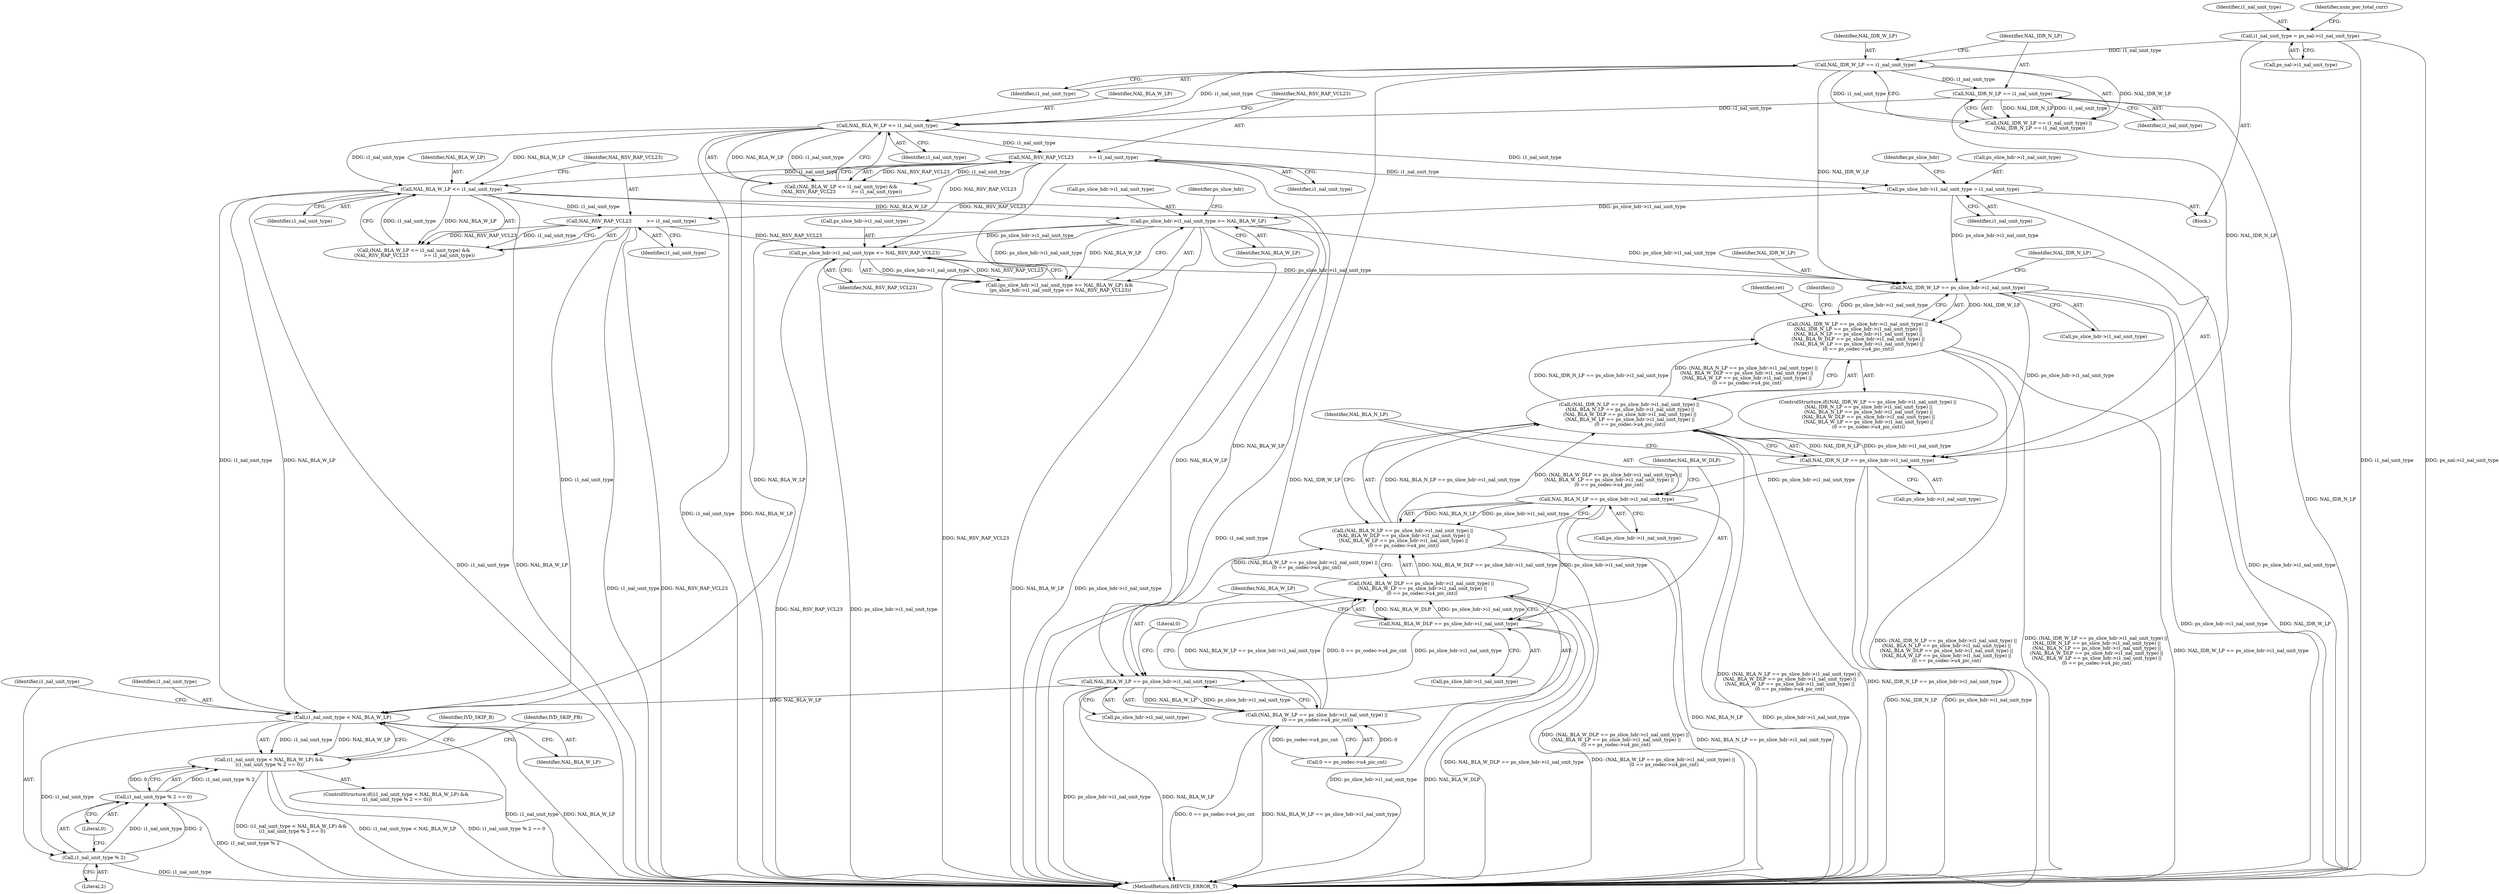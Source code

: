 digraph "0_Android_913d9e8d93d6b81bb8eac3fc2c1426651f5b259d@pointer" {
"1002031" [label="(Call,NAL_IDR_W_LP == ps_slice_hdr->i1_nal_unit_type)"];
"1000185" [label="(Call,NAL_IDR_W_LP == i1_nal_unit_type)"];
"1000164" [label="(Call,i1_nal_unit_type = ps_nal->i1_nal_unit_type)"];
"1000609" [label="(Call,ps_slice_hdr->i1_nal_unit_type <= NAL_RSV_RAP_VCL23)"];
"1000604" [label="(Call,ps_slice_hdr->i1_nal_unit_type >= NAL_BLA_W_LP)"];
"1000473" [label="(Call,ps_slice_hdr->i1_nal_unit_type = i1_nal_unit_type)"];
"1000198" [label="(Call,NAL_BLA_W_LP <= i1_nal_unit_type)"];
"1000188" [label="(Call,NAL_IDR_N_LP == i1_nal_unit_type)"];
"1000201" [label="(Call,NAL_RSV_RAP_VCL23          >= i1_nal_unit_type)"];
"1000495" [label="(Call,NAL_BLA_W_LP <= i1_nal_unit_type)"];
"1000498" [label="(Call,NAL_RSV_RAP_VCL23          >= i1_nal_unit_type)"];
"1002030" [label="(Call,(NAL_IDR_W_LP == ps_slice_hdr->i1_nal_unit_type) ||\n (NAL_IDR_N_LP == ps_slice_hdr->i1_nal_unit_type) ||\n (NAL_BLA_N_LP == ps_slice_hdr->i1_nal_unit_type) ||\n (NAL_BLA_W_DLP == ps_slice_hdr->i1_nal_unit_type) ||\n (NAL_BLA_W_LP == ps_slice_hdr->i1_nal_unit_type) ||\n (0 == ps_codec->u4_pic_cnt))"];
"1002037" [label="(Call,NAL_IDR_N_LP == ps_slice_hdr->i1_nal_unit_type)"];
"1002036" [label="(Call,(NAL_IDR_N_LP == ps_slice_hdr->i1_nal_unit_type) ||\n (NAL_BLA_N_LP == ps_slice_hdr->i1_nal_unit_type) ||\n (NAL_BLA_W_DLP == ps_slice_hdr->i1_nal_unit_type) ||\n (NAL_BLA_W_LP == ps_slice_hdr->i1_nal_unit_type) ||\n (0 == ps_codec->u4_pic_cnt))"];
"1002043" [label="(Call,NAL_BLA_N_LP == ps_slice_hdr->i1_nal_unit_type)"];
"1002042" [label="(Call,(NAL_BLA_N_LP == ps_slice_hdr->i1_nal_unit_type) ||\n (NAL_BLA_W_DLP == ps_slice_hdr->i1_nal_unit_type) ||\n (NAL_BLA_W_LP == ps_slice_hdr->i1_nal_unit_type) ||\n (0 == ps_codec->u4_pic_cnt))"];
"1002049" [label="(Call,NAL_BLA_W_DLP == ps_slice_hdr->i1_nal_unit_type)"];
"1002048" [label="(Call,(NAL_BLA_W_DLP == ps_slice_hdr->i1_nal_unit_type) ||\n (NAL_BLA_W_LP == ps_slice_hdr->i1_nal_unit_type) ||\n (0 == ps_codec->u4_pic_cnt))"];
"1002055" [label="(Call,NAL_BLA_W_LP == ps_slice_hdr->i1_nal_unit_type)"];
"1002054" [label="(Call,(NAL_BLA_W_LP == ps_slice_hdr->i1_nal_unit_type) ||\n (0 == ps_codec->u4_pic_cnt))"];
"1002586" [label="(Call,i1_nal_unit_type < NAL_BLA_W_LP)"];
"1002585" [label="(Call,(i1_nal_unit_type < NAL_BLA_W_LP) &&\n (i1_nal_unit_type % 2 == 0))"];
"1002590" [label="(Call,i1_nal_unit_type % 2)"];
"1002589" [label="(Call,i1_nal_unit_type % 2 == 0)"];
"1000496" [label="(Identifier,NAL_BLA_W_LP)"];
"1002591" [label="(Identifier,i1_nal_unit_type)"];
"1002589" [label="(Call,i1_nal_unit_type % 2 == 0)"];
"1000497" [label="(Identifier,i1_nal_unit_type)"];
"1000189" [label="(Identifier,NAL_IDR_N_LP)"];
"1000494" [label="(Call,(NAL_BLA_W_LP <= i1_nal_unit_type) &&\n (NAL_RSV_RAP_VCL23          >= i1_nal_unit_type))"];
"1002061" [label="(Literal,0)"];
"1000184" [label="(Call,(NAL_IDR_W_LP == i1_nal_unit_type) ||\n (NAL_IDR_N_LP == i1_nal_unit_type))"];
"1002037" [label="(Call,NAL_IDR_N_LP == ps_slice_hdr->i1_nal_unit_type)"];
"1002620" [label="(MethodReturn,IHEVCD_ERROR_T)"];
"1000605" [label="(Call,ps_slice_hdr->i1_nal_unit_type)"];
"1000611" [label="(Identifier,ps_slice_hdr)"];
"1002032" [label="(Identifier,NAL_IDR_W_LP)"];
"1000477" [label="(Identifier,i1_nal_unit_type)"];
"1000199" [label="(Identifier,NAL_BLA_W_LP)"];
"1002606" [label="(Identifier,IVD_SKIP_PB)"];
"1002038" [label="(Identifier,NAL_IDR_N_LP)"];
"1002586" [label="(Call,i1_nal_unit_type < NAL_BLA_W_LP)"];
"1000197" [label="(Call,(NAL_BLA_W_LP <= i1_nal_unit_type) &&\n (NAL_RSV_RAP_VCL23          >= i1_nal_unit_type))"];
"1002588" [label="(Identifier,NAL_BLA_W_LP)"];
"1000498" [label="(Call,NAL_RSV_RAP_VCL23          >= i1_nal_unit_type)"];
"1000604" [label="(Call,ps_slice_hdr->i1_nal_unit_type >= NAL_BLA_W_LP)"];
"1002585" [label="(Call,(i1_nal_unit_type < NAL_BLA_W_LP) &&\n (i1_nal_unit_type % 2 == 0))"];
"1000166" [label="(Call,ps_nal->i1_nal_unit_type)"];
"1002060" [label="(Call,0 == ps_codec->u4_pic_cnt)"];
"1002593" [label="(Literal,0)"];
"1000603" [label="(Call,(ps_slice_hdr->i1_nal_unit_type >= NAL_BLA_W_LP) &&\n (ps_slice_hdr->i1_nal_unit_type <= NAL_RSV_RAP_VCL23))"];
"1002044" [label="(Identifier,NAL_BLA_N_LP)"];
"1002042" [label="(Call,(NAL_BLA_N_LP == ps_slice_hdr->i1_nal_unit_type) ||\n (NAL_BLA_W_DLP == ps_slice_hdr->i1_nal_unit_type) ||\n (NAL_BLA_W_LP == ps_slice_hdr->i1_nal_unit_type) ||\n (0 == ps_codec->u4_pic_cnt))"];
"1002036" [label="(Call,(NAL_IDR_N_LP == ps_slice_hdr->i1_nal_unit_type) ||\n (NAL_BLA_N_LP == ps_slice_hdr->i1_nal_unit_type) ||\n (NAL_BLA_W_DLP == ps_slice_hdr->i1_nal_unit_type) ||\n (NAL_BLA_W_LP == ps_slice_hdr->i1_nal_unit_type) ||\n (0 == ps_codec->u4_pic_cnt))"];
"1000480" [label="(Identifier,ps_slice_hdr)"];
"1000500" [label="(Identifier,i1_nal_unit_type)"];
"1002200" [label="(Identifier,ret)"];
"1000190" [label="(Identifier,i1_nal_unit_type)"];
"1002056" [label="(Identifier,NAL_BLA_W_LP)"];
"1000186" [label="(Identifier,NAL_IDR_W_LP)"];
"1000495" [label="(Call,NAL_BLA_W_LP <= i1_nal_unit_type)"];
"1002054" [label="(Call,(NAL_BLA_W_LP == ps_slice_hdr->i1_nal_unit_type) ||\n (0 == ps_codec->u4_pic_cnt))"];
"1000187" [label="(Identifier,i1_nal_unit_type)"];
"1002068" [label="(Identifier,i)"];
"1002048" [label="(Call,(NAL_BLA_W_DLP == ps_slice_hdr->i1_nal_unit_type) ||\n (NAL_BLA_W_LP == ps_slice_hdr->i1_nal_unit_type) ||\n (0 == ps_codec->u4_pic_cnt))"];
"1002045" [label="(Call,ps_slice_hdr->i1_nal_unit_type)"];
"1000610" [label="(Call,ps_slice_hdr->i1_nal_unit_type)"];
"1000200" [label="(Identifier,i1_nal_unit_type)"];
"1002050" [label="(Identifier,NAL_BLA_W_DLP)"];
"1002049" [label="(Call,NAL_BLA_W_DLP == ps_slice_hdr->i1_nal_unit_type)"];
"1002587" [label="(Identifier,i1_nal_unit_type)"];
"1002033" [label="(Call,ps_slice_hdr->i1_nal_unit_type)"];
"1002030" [label="(Call,(NAL_IDR_W_LP == ps_slice_hdr->i1_nal_unit_type) ||\n (NAL_IDR_N_LP == ps_slice_hdr->i1_nal_unit_type) ||\n (NAL_BLA_N_LP == ps_slice_hdr->i1_nal_unit_type) ||\n (NAL_BLA_W_DLP == ps_slice_hdr->i1_nal_unit_type) ||\n (NAL_BLA_W_LP == ps_slice_hdr->i1_nal_unit_type) ||\n (0 == ps_codec->u4_pic_cnt))"];
"1000165" [label="(Identifier,i1_nal_unit_type)"];
"1002055" [label="(Call,NAL_BLA_W_LP == ps_slice_hdr->i1_nal_unit_type)"];
"1000198" [label="(Call,NAL_BLA_W_LP <= i1_nal_unit_type)"];
"1002051" [label="(Call,ps_slice_hdr->i1_nal_unit_type)"];
"1002592" [label="(Literal,2)"];
"1000499" [label="(Identifier,NAL_RSV_RAP_VCL23)"];
"1002597" [label="(Identifier,IVD_SKIP_B)"];
"1002039" [label="(Call,ps_slice_hdr->i1_nal_unit_type)"];
"1000185" [label="(Call,NAL_IDR_W_LP == i1_nal_unit_type)"];
"1002590" [label="(Call,i1_nal_unit_type % 2)"];
"1000609" [label="(Call,ps_slice_hdr->i1_nal_unit_type <= NAL_RSV_RAP_VCL23)"];
"1000201" [label="(Call,NAL_RSV_RAP_VCL23          >= i1_nal_unit_type)"];
"1000203" [label="(Identifier,i1_nal_unit_type)"];
"1002043" [label="(Call,NAL_BLA_N_LP == ps_slice_hdr->i1_nal_unit_type)"];
"1000171" [label="(Identifier,num_poc_total_curr)"];
"1002031" [label="(Call,NAL_IDR_W_LP == ps_slice_hdr->i1_nal_unit_type)"];
"1000164" [label="(Call,i1_nal_unit_type = ps_nal->i1_nal_unit_type)"];
"1000613" [label="(Identifier,NAL_RSV_RAP_VCL23)"];
"1000202" [label="(Identifier,NAL_RSV_RAP_VCL23)"];
"1000473" [label="(Call,ps_slice_hdr->i1_nal_unit_type = i1_nal_unit_type)"];
"1000608" [label="(Identifier,NAL_BLA_W_LP)"];
"1002029" [label="(ControlStructure,if((NAL_IDR_W_LP == ps_slice_hdr->i1_nal_unit_type) ||\n (NAL_IDR_N_LP == ps_slice_hdr->i1_nal_unit_type) ||\n (NAL_BLA_N_LP == ps_slice_hdr->i1_nal_unit_type) ||\n (NAL_BLA_W_DLP == ps_slice_hdr->i1_nal_unit_type) ||\n (NAL_BLA_W_LP == ps_slice_hdr->i1_nal_unit_type) ||\n (0 == ps_codec->u4_pic_cnt)))"];
"1000474" [label="(Call,ps_slice_hdr->i1_nal_unit_type)"];
"1002584" [label="(ControlStructure,if((i1_nal_unit_type < NAL_BLA_W_LP) &&\n (i1_nal_unit_type % 2 == 0)))"];
"1000132" [label="(Block,)"];
"1002057" [label="(Call,ps_slice_hdr->i1_nal_unit_type)"];
"1000188" [label="(Call,NAL_IDR_N_LP == i1_nal_unit_type)"];
"1002031" -> "1002030"  [label="AST: "];
"1002031" -> "1002033"  [label="CFG: "];
"1002032" -> "1002031"  [label="AST: "];
"1002033" -> "1002031"  [label="AST: "];
"1002038" -> "1002031"  [label="CFG: "];
"1002030" -> "1002031"  [label="CFG: "];
"1002031" -> "1002620"  [label="DDG: ps_slice_hdr->i1_nal_unit_type"];
"1002031" -> "1002620"  [label="DDG: NAL_IDR_W_LP"];
"1002031" -> "1002030"  [label="DDG: NAL_IDR_W_LP"];
"1002031" -> "1002030"  [label="DDG: ps_slice_hdr->i1_nal_unit_type"];
"1000185" -> "1002031"  [label="DDG: NAL_IDR_W_LP"];
"1000609" -> "1002031"  [label="DDG: ps_slice_hdr->i1_nal_unit_type"];
"1000473" -> "1002031"  [label="DDG: ps_slice_hdr->i1_nal_unit_type"];
"1000604" -> "1002031"  [label="DDG: ps_slice_hdr->i1_nal_unit_type"];
"1002031" -> "1002037"  [label="DDG: ps_slice_hdr->i1_nal_unit_type"];
"1000185" -> "1000184"  [label="AST: "];
"1000185" -> "1000187"  [label="CFG: "];
"1000186" -> "1000185"  [label="AST: "];
"1000187" -> "1000185"  [label="AST: "];
"1000189" -> "1000185"  [label="CFG: "];
"1000184" -> "1000185"  [label="CFG: "];
"1000185" -> "1002620"  [label="DDG: NAL_IDR_W_LP"];
"1000185" -> "1000184"  [label="DDG: NAL_IDR_W_LP"];
"1000185" -> "1000184"  [label="DDG: i1_nal_unit_type"];
"1000164" -> "1000185"  [label="DDG: i1_nal_unit_type"];
"1000185" -> "1000188"  [label="DDG: i1_nal_unit_type"];
"1000185" -> "1000198"  [label="DDG: i1_nal_unit_type"];
"1000164" -> "1000132"  [label="AST: "];
"1000164" -> "1000166"  [label="CFG: "];
"1000165" -> "1000164"  [label="AST: "];
"1000166" -> "1000164"  [label="AST: "];
"1000171" -> "1000164"  [label="CFG: "];
"1000164" -> "1002620"  [label="DDG: ps_nal->i1_nal_unit_type"];
"1000164" -> "1002620"  [label="DDG: i1_nal_unit_type"];
"1000609" -> "1000603"  [label="AST: "];
"1000609" -> "1000613"  [label="CFG: "];
"1000610" -> "1000609"  [label="AST: "];
"1000613" -> "1000609"  [label="AST: "];
"1000603" -> "1000609"  [label="CFG: "];
"1000609" -> "1002620"  [label="DDG: NAL_RSV_RAP_VCL23"];
"1000609" -> "1002620"  [label="DDG: ps_slice_hdr->i1_nal_unit_type"];
"1000609" -> "1000603"  [label="DDG: ps_slice_hdr->i1_nal_unit_type"];
"1000609" -> "1000603"  [label="DDG: NAL_RSV_RAP_VCL23"];
"1000604" -> "1000609"  [label="DDG: ps_slice_hdr->i1_nal_unit_type"];
"1000498" -> "1000609"  [label="DDG: NAL_RSV_RAP_VCL23"];
"1000201" -> "1000609"  [label="DDG: NAL_RSV_RAP_VCL23"];
"1000604" -> "1000603"  [label="AST: "];
"1000604" -> "1000608"  [label="CFG: "];
"1000605" -> "1000604"  [label="AST: "];
"1000608" -> "1000604"  [label="AST: "];
"1000611" -> "1000604"  [label="CFG: "];
"1000603" -> "1000604"  [label="CFG: "];
"1000604" -> "1002620"  [label="DDG: NAL_BLA_W_LP"];
"1000604" -> "1002620"  [label="DDG: ps_slice_hdr->i1_nal_unit_type"];
"1000604" -> "1000603"  [label="DDG: ps_slice_hdr->i1_nal_unit_type"];
"1000604" -> "1000603"  [label="DDG: NAL_BLA_W_LP"];
"1000473" -> "1000604"  [label="DDG: ps_slice_hdr->i1_nal_unit_type"];
"1000495" -> "1000604"  [label="DDG: NAL_BLA_W_LP"];
"1000604" -> "1002055"  [label="DDG: NAL_BLA_W_LP"];
"1000604" -> "1002586"  [label="DDG: NAL_BLA_W_LP"];
"1000473" -> "1000132"  [label="AST: "];
"1000473" -> "1000477"  [label="CFG: "];
"1000474" -> "1000473"  [label="AST: "];
"1000477" -> "1000473"  [label="AST: "];
"1000480" -> "1000473"  [label="CFG: "];
"1000473" -> "1002620"  [label="DDG: ps_slice_hdr->i1_nal_unit_type"];
"1000198" -> "1000473"  [label="DDG: i1_nal_unit_type"];
"1000201" -> "1000473"  [label="DDG: i1_nal_unit_type"];
"1000198" -> "1000197"  [label="AST: "];
"1000198" -> "1000200"  [label="CFG: "];
"1000199" -> "1000198"  [label="AST: "];
"1000200" -> "1000198"  [label="AST: "];
"1000202" -> "1000198"  [label="CFG: "];
"1000197" -> "1000198"  [label="CFG: "];
"1000198" -> "1002620"  [label="DDG: i1_nal_unit_type"];
"1000198" -> "1002620"  [label="DDG: NAL_BLA_W_LP"];
"1000198" -> "1000197"  [label="DDG: NAL_BLA_W_LP"];
"1000198" -> "1000197"  [label="DDG: i1_nal_unit_type"];
"1000188" -> "1000198"  [label="DDG: i1_nal_unit_type"];
"1000198" -> "1000201"  [label="DDG: i1_nal_unit_type"];
"1000198" -> "1000495"  [label="DDG: NAL_BLA_W_LP"];
"1000198" -> "1000495"  [label="DDG: i1_nal_unit_type"];
"1000188" -> "1000184"  [label="AST: "];
"1000188" -> "1000190"  [label="CFG: "];
"1000189" -> "1000188"  [label="AST: "];
"1000190" -> "1000188"  [label="AST: "];
"1000184" -> "1000188"  [label="CFG: "];
"1000188" -> "1002620"  [label="DDG: NAL_IDR_N_LP"];
"1000188" -> "1000184"  [label="DDG: NAL_IDR_N_LP"];
"1000188" -> "1000184"  [label="DDG: i1_nal_unit_type"];
"1000188" -> "1002037"  [label="DDG: NAL_IDR_N_LP"];
"1000201" -> "1000197"  [label="AST: "];
"1000201" -> "1000203"  [label="CFG: "];
"1000202" -> "1000201"  [label="AST: "];
"1000203" -> "1000201"  [label="AST: "];
"1000197" -> "1000201"  [label="CFG: "];
"1000201" -> "1002620"  [label="DDG: i1_nal_unit_type"];
"1000201" -> "1002620"  [label="DDG: NAL_RSV_RAP_VCL23"];
"1000201" -> "1000197"  [label="DDG: NAL_RSV_RAP_VCL23"];
"1000201" -> "1000197"  [label="DDG: i1_nal_unit_type"];
"1000201" -> "1000495"  [label="DDG: i1_nal_unit_type"];
"1000201" -> "1000498"  [label="DDG: NAL_RSV_RAP_VCL23"];
"1000495" -> "1000494"  [label="AST: "];
"1000495" -> "1000497"  [label="CFG: "];
"1000496" -> "1000495"  [label="AST: "];
"1000497" -> "1000495"  [label="AST: "];
"1000499" -> "1000495"  [label="CFG: "];
"1000494" -> "1000495"  [label="CFG: "];
"1000495" -> "1002620"  [label="DDG: NAL_BLA_W_LP"];
"1000495" -> "1002620"  [label="DDG: i1_nal_unit_type"];
"1000495" -> "1000494"  [label="DDG: NAL_BLA_W_LP"];
"1000495" -> "1000494"  [label="DDG: i1_nal_unit_type"];
"1000495" -> "1000498"  [label="DDG: i1_nal_unit_type"];
"1000495" -> "1002055"  [label="DDG: NAL_BLA_W_LP"];
"1000495" -> "1002586"  [label="DDG: i1_nal_unit_type"];
"1000495" -> "1002586"  [label="DDG: NAL_BLA_W_LP"];
"1000498" -> "1000494"  [label="AST: "];
"1000498" -> "1000500"  [label="CFG: "];
"1000499" -> "1000498"  [label="AST: "];
"1000500" -> "1000498"  [label="AST: "];
"1000494" -> "1000498"  [label="CFG: "];
"1000498" -> "1002620"  [label="DDG: NAL_RSV_RAP_VCL23"];
"1000498" -> "1002620"  [label="DDG: i1_nal_unit_type"];
"1000498" -> "1000494"  [label="DDG: NAL_RSV_RAP_VCL23"];
"1000498" -> "1000494"  [label="DDG: i1_nal_unit_type"];
"1000498" -> "1002586"  [label="DDG: i1_nal_unit_type"];
"1002030" -> "1002029"  [label="AST: "];
"1002030" -> "1002036"  [label="CFG: "];
"1002036" -> "1002030"  [label="AST: "];
"1002068" -> "1002030"  [label="CFG: "];
"1002200" -> "1002030"  [label="CFG: "];
"1002030" -> "1002620"  [label="DDG: (NAL_IDR_N_LP == ps_slice_hdr->i1_nal_unit_type) ||\n (NAL_BLA_N_LP == ps_slice_hdr->i1_nal_unit_type) ||\n (NAL_BLA_W_DLP == ps_slice_hdr->i1_nal_unit_type) ||\n (NAL_BLA_W_LP == ps_slice_hdr->i1_nal_unit_type) ||\n (0 == ps_codec->u4_pic_cnt)"];
"1002030" -> "1002620"  [label="DDG: (NAL_IDR_W_LP == ps_slice_hdr->i1_nal_unit_type) ||\n (NAL_IDR_N_LP == ps_slice_hdr->i1_nal_unit_type) ||\n (NAL_BLA_N_LP == ps_slice_hdr->i1_nal_unit_type) ||\n (NAL_BLA_W_DLP == ps_slice_hdr->i1_nal_unit_type) ||\n (NAL_BLA_W_LP == ps_slice_hdr->i1_nal_unit_type) ||\n (0 == ps_codec->u4_pic_cnt)"];
"1002030" -> "1002620"  [label="DDG: NAL_IDR_W_LP == ps_slice_hdr->i1_nal_unit_type"];
"1002036" -> "1002030"  [label="DDG: NAL_IDR_N_LP == ps_slice_hdr->i1_nal_unit_type"];
"1002036" -> "1002030"  [label="DDG: (NAL_BLA_N_LP == ps_slice_hdr->i1_nal_unit_type) ||\n (NAL_BLA_W_DLP == ps_slice_hdr->i1_nal_unit_type) ||\n (NAL_BLA_W_LP == ps_slice_hdr->i1_nal_unit_type) ||\n (0 == ps_codec->u4_pic_cnt)"];
"1002037" -> "1002036"  [label="AST: "];
"1002037" -> "1002039"  [label="CFG: "];
"1002038" -> "1002037"  [label="AST: "];
"1002039" -> "1002037"  [label="AST: "];
"1002044" -> "1002037"  [label="CFG: "];
"1002036" -> "1002037"  [label="CFG: "];
"1002037" -> "1002620"  [label="DDG: NAL_IDR_N_LP"];
"1002037" -> "1002620"  [label="DDG: ps_slice_hdr->i1_nal_unit_type"];
"1002037" -> "1002036"  [label="DDG: NAL_IDR_N_LP"];
"1002037" -> "1002036"  [label="DDG: ps_slice_hdr->i1_nal_unit_type"];
"1002037" -> "1002043"  [label="DDG: ps_slice_hdr->i1_nal_unit_type"];
"1002036" -> "1002042"  [label="CFG: "];
"1002042" -> "1002036"  [label="AST: "];
"1002036" -> "1002620"  [label="DDG: (NAL_BLA_N_LP == ps_slice_hdr->i1_nal_unit_type) ||\n (NAL_BLA_W_DLP == ps_slice_hdr->i1_nal_unit_type) ||\n (NAL_BLA_W_LP == ps_slice_hdr->i1_nal_unit_type) ||\n (0 == ps_codec->u4_pic_cnt)"];
"1002036" -> "1002620"  [label="DDG: NAL_IDR_N_LP == ps_slice_hdr->i1_nal_unit_type"];
"1002042" -> "1002036"  [label="DDG: NAL_BLA_N_LP == ps_slice_hdr->i1_nal_unit_type"];
"1002042" -> "1002036"  [label="DDG: (NAL_BLA_W_DLP == ps_slice_hdr->i1_nal_unit_type) ||\n (NAL_BLA_W_LP == ps_slice_hdr->i1_nal_unit_type) ||\n (0 == ps_codec->u4_pic_cnt)"];
"1002043" -> "1002042"  [label="AST: "];
"1002043" -> "1002045"  [label="CFG: "];
"1002044" -> "1002043"  [label="AST: "];
"1002045" -> "1002043"  [label="AST: "];
"1002050" -> "1002043"  [label="CFG: "];
"1002042" -> "1002043"  [label="CFG: "];
"1002043" -> "1002620"  [label="DDG: ps_slice_hdr->i1_nal_unit_type"];
"1002043" -> "1002620"  [label="DDG: NAL_BLA_N_LP"];
"1002043" -> "1002042"  [label="DDG: NAL_BLA_N_LP"];
"1002043" -> "1002042"  [label="DDG: ps_slice_hdr->i1_nal_unit_type"];
"1002043" -> "1002049"  [label="DDG: ps_slice_hdr->i1_nal_unit_type"];
"1002042" -> "1002048"  [label="CFG: "];
"1002048" -> "1002042"  [label="AST: "];
"1002042" -> "1002620"  [label="DDG: (NAL_BLA_W_DLP == ps_slice_hdr->i1_nal_unit_type) ||\n (NAL_BLA_W_LP == ps_slice_hdr->i1_nal_unit_type) ||\n (0 == ps_codec->u4_pic_cnt)"];
"1002042" -> "1002620"  [label="DDG: NAL_BLA_N_LP == ps_slice_hdr->i1_nal_unit_type"];
"1002048" -> "1002042"  [label="DDG: NAL_BLA_W_DLP == ps_slice_hdr->i1_nal_unit_type"];
"1002048" -> "1002042"  [label="DDG: (NAL_BLA_W_LP == ps_slice_hdr->i1_nal_unit_type) ||\n (0 == ps_codec->u4_pic_cnt)"];
"1002049" -> "1002048"  [label="AST: "];
"1002049" -> "1002051"  [label="CFG: "];
"1002050" -> "1002049"  [label="AST: "];
"1002051" -> "1002049"  [label="AST: "];
"1002056" -> "1002049"  [label="CFG: "];
"1002048" -> "1002049"  [label="CFG: "];
"1002049" -> "1002620"  [label="DDG: ps_slice_hdr->i1_nal_unit_type"];
"1002049" -> "1002620"  [label="DDG: NAL_BLA_W_DLP"];
"1002049" -> "1002048"  [label="DDG: NAL_BLA_W_DLP"];
"1002049" -> "1002048"  [label="DDG: ps_slice_hdr->i1_nal_unit_type"];
"1002049" -> "1002055"  [label="DDG: ps_slice_hdr->i1_nal_unit_type"];
"1002048" -> "1002054"  [label="CFG: "];
"1002054" -> "1002048"  [label="AST: "];
"1002048" -> "1002620"  [label="DDG: NAL_BLA_W_DLP == ps_slice_hdr->i1_nal_unit_type"];
"1002048" -> "1002620"  [label="DDG: (NAL_BLA_W_LP == ps_slice_hdr->i1_nal_unit_type) ||\n (0 == ps_codec->u4_pic_cnt)"];
"1002054" -> "1002048"  [label="DDG: NAL_BLA_W_LP == ps_slice_hdr->i1_nal_unit_type"];
"1002054" -> "1002048"  [label="DDG: 0 == ps_codec->u4_pic_cnt"];
"1002055" -> "1002054"  [label="AST: "];
"1002055" -> "1002057"  [label="CFG: "];
"1002056" -> "1002055"  [label="AST: "];
"1002057" -> "1002055"  [label="AST: "];
"1002061" -> "1002055"  [label="CFG: "];
"1002054" -> "1002055"  [label="CFG: "];
"1002055" -> "1002620"  [label="DDG: ps_slice_hdr->i1_nal_unit_type"];
"1002055" -> "1002620"  [label="DDG: NAL_BLA_W_LP"];
"1002055" -> "1002054"  [label="DDG: NAL_BLA_W_LP"];
"1002055" -> "1002054"  [label="DDG: ps_slice_hdr->i1_nal_unit_type"];
"1002055" -> "1002586"  [label="DDG: NAL_BLA_W_LP"];
"1002054" -> "1002060"  [label="CFG: "];
"1002060" -> "1002054"  [label="AST: "];
"1002054" -> "1002620"  [label="DDG: 0 == ps_codec->u4_pic_cnt"];
"1002054" -> "1002620"  [label="DDG: NAL_BLA_W_LP == ps_slice_hdr->i1_nal_unit_type"];
"1002060" -> "1002054"  [label="DDG: 0"];
"1002060" -> "1002054"  [label="DDG: ps_codec->u4_pic_cnt"];
"1002586" -> "1002585"  [label="AST: "];
"1002586" -> "1002588"  [label="CFG: "];
"1002587" -> "1002586"  [label="AST: "];
"1002588" -> "1002586"  [label="AST: "];
"1002591" -> "1002586"  [label="CFG: "];
"1002585" -> "1002586"  [label="CFG: "];
"1002586" -> "1002620"  [label="DDG: i1_nal_unit_type"];
"1002586" -> "1002620"  [label="DDG: NAL_BLA_W_LP"];
"1002586" -> "1002585"  [label="DDG: i1_nal_unit_type"];
"1002586" -> "1002585"  [label="DDG: NAL_BLA_W_LP"];
"1002586" -> "1002590"  [label="DDG: i1_nal_unit_type"];
"1002585" -> "1002584"  [label="AST: "];
"1002585" -> "1002589"  [label="CFG: "];
"1002589" -> "1002585"  [label="AST: "];
"1002597" -> "1002585"  [label="CFG: "];
"1002606" -> "1002585"  [label="CFG: "];
"1002585" -> "1002620"  [label="DDG: (i1_nal_unit_type < NAL_BLA_W_LP) &&\n (i1_nal_unit_type % 2 == 0)"];
"1002585" -> "1002620"  [label="DDG: i1_nal_unit_type < NAL_BLA_W_LP"];
"1002585" -> "1002620"  [label="DDG: i1_nal_unit_type % 2 == 0"];
"1002589" -> "1002585"  [label="DDG: i1_nal_unit_type % 2"];
"1002589" -> "1002585"  [label="DDG: 0"];
"1002590" -> "1002589"  [label="AST: "];
"1002590" -> "1002592"  [label="CFG: "];
"1002591" -> "1002590"  [label="AST: "];
"1002592" -> "1002590"  [label="AST: "];
"1002593" -> "1002590"  [label="CFG: "];
"1002590" -> "1002620"  [label="DDG: i1_nal_unit_type"];
"1002590" -> "1002589"  [label="DDG: i1_nal_unit_type"];
"1002590" -> "1002589"  [label="DDG: 2"];
"1002589" -> "1002593"  [label="CFG: "];
"1002593" -> "1002589"  [label="AST: "];
"1002589" -> "1002620"  [label="DDG: i1_nal_unit_type % 2"];
}
